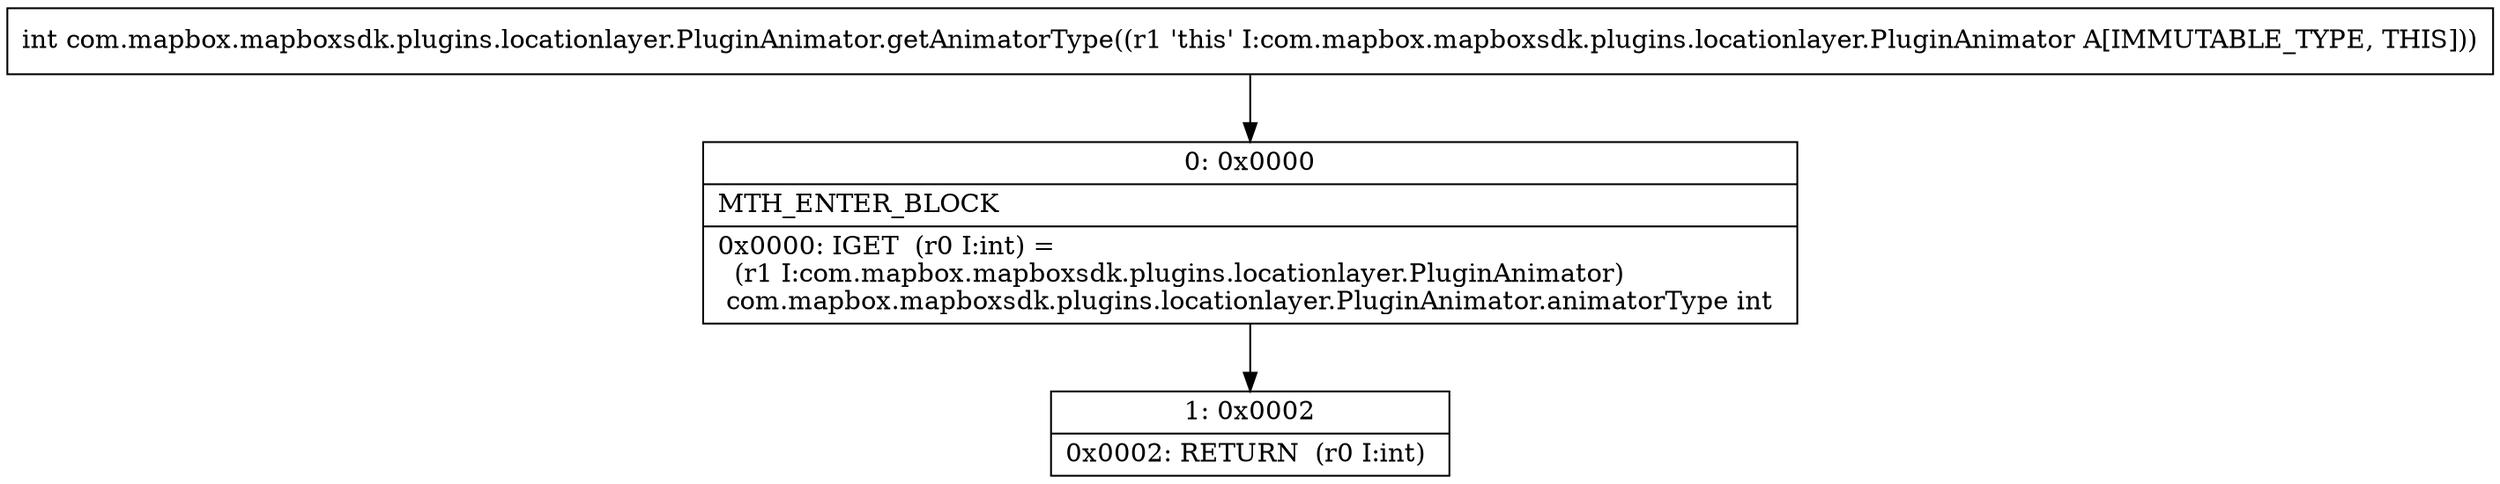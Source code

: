 digraph "CFG forcom.mapbox.mapboxsdk.plugins.locationlayer.PluginAnimator.getAnimatorType()I" {
Node_0 [shape=record,label="{0\:\ 0x0000|MTH_ENTER_BLOCK\l|0x0000: IGET  (r0 I:int) = \l  (r1 I:com.mapbox.mapboxsdk.plugins.locationlayer.PluginAnimator)\l com.mapbox.mapboxsdk.plugins.locationlayer.PluginAnimator.animatorType int \l}"];
Node_1 [shape=record,label="{1\:\ 0x0002|0x0002: RETURN  (r0 I:int) \l}"];
MethodNode[shape=record,label="{int com.mapbox.mapboxsdk.plugins.locationlayer.PluginAnimator.getAnimatorType((r1 'this' I:com.mapbox.mapboxsdk.plugins.locationlayer.PluginAnimator A[IMMUTABLE_TYPE, THIS])) }"];
MethodNode -> Node_0;
Node_0 -> Node_1;
}

